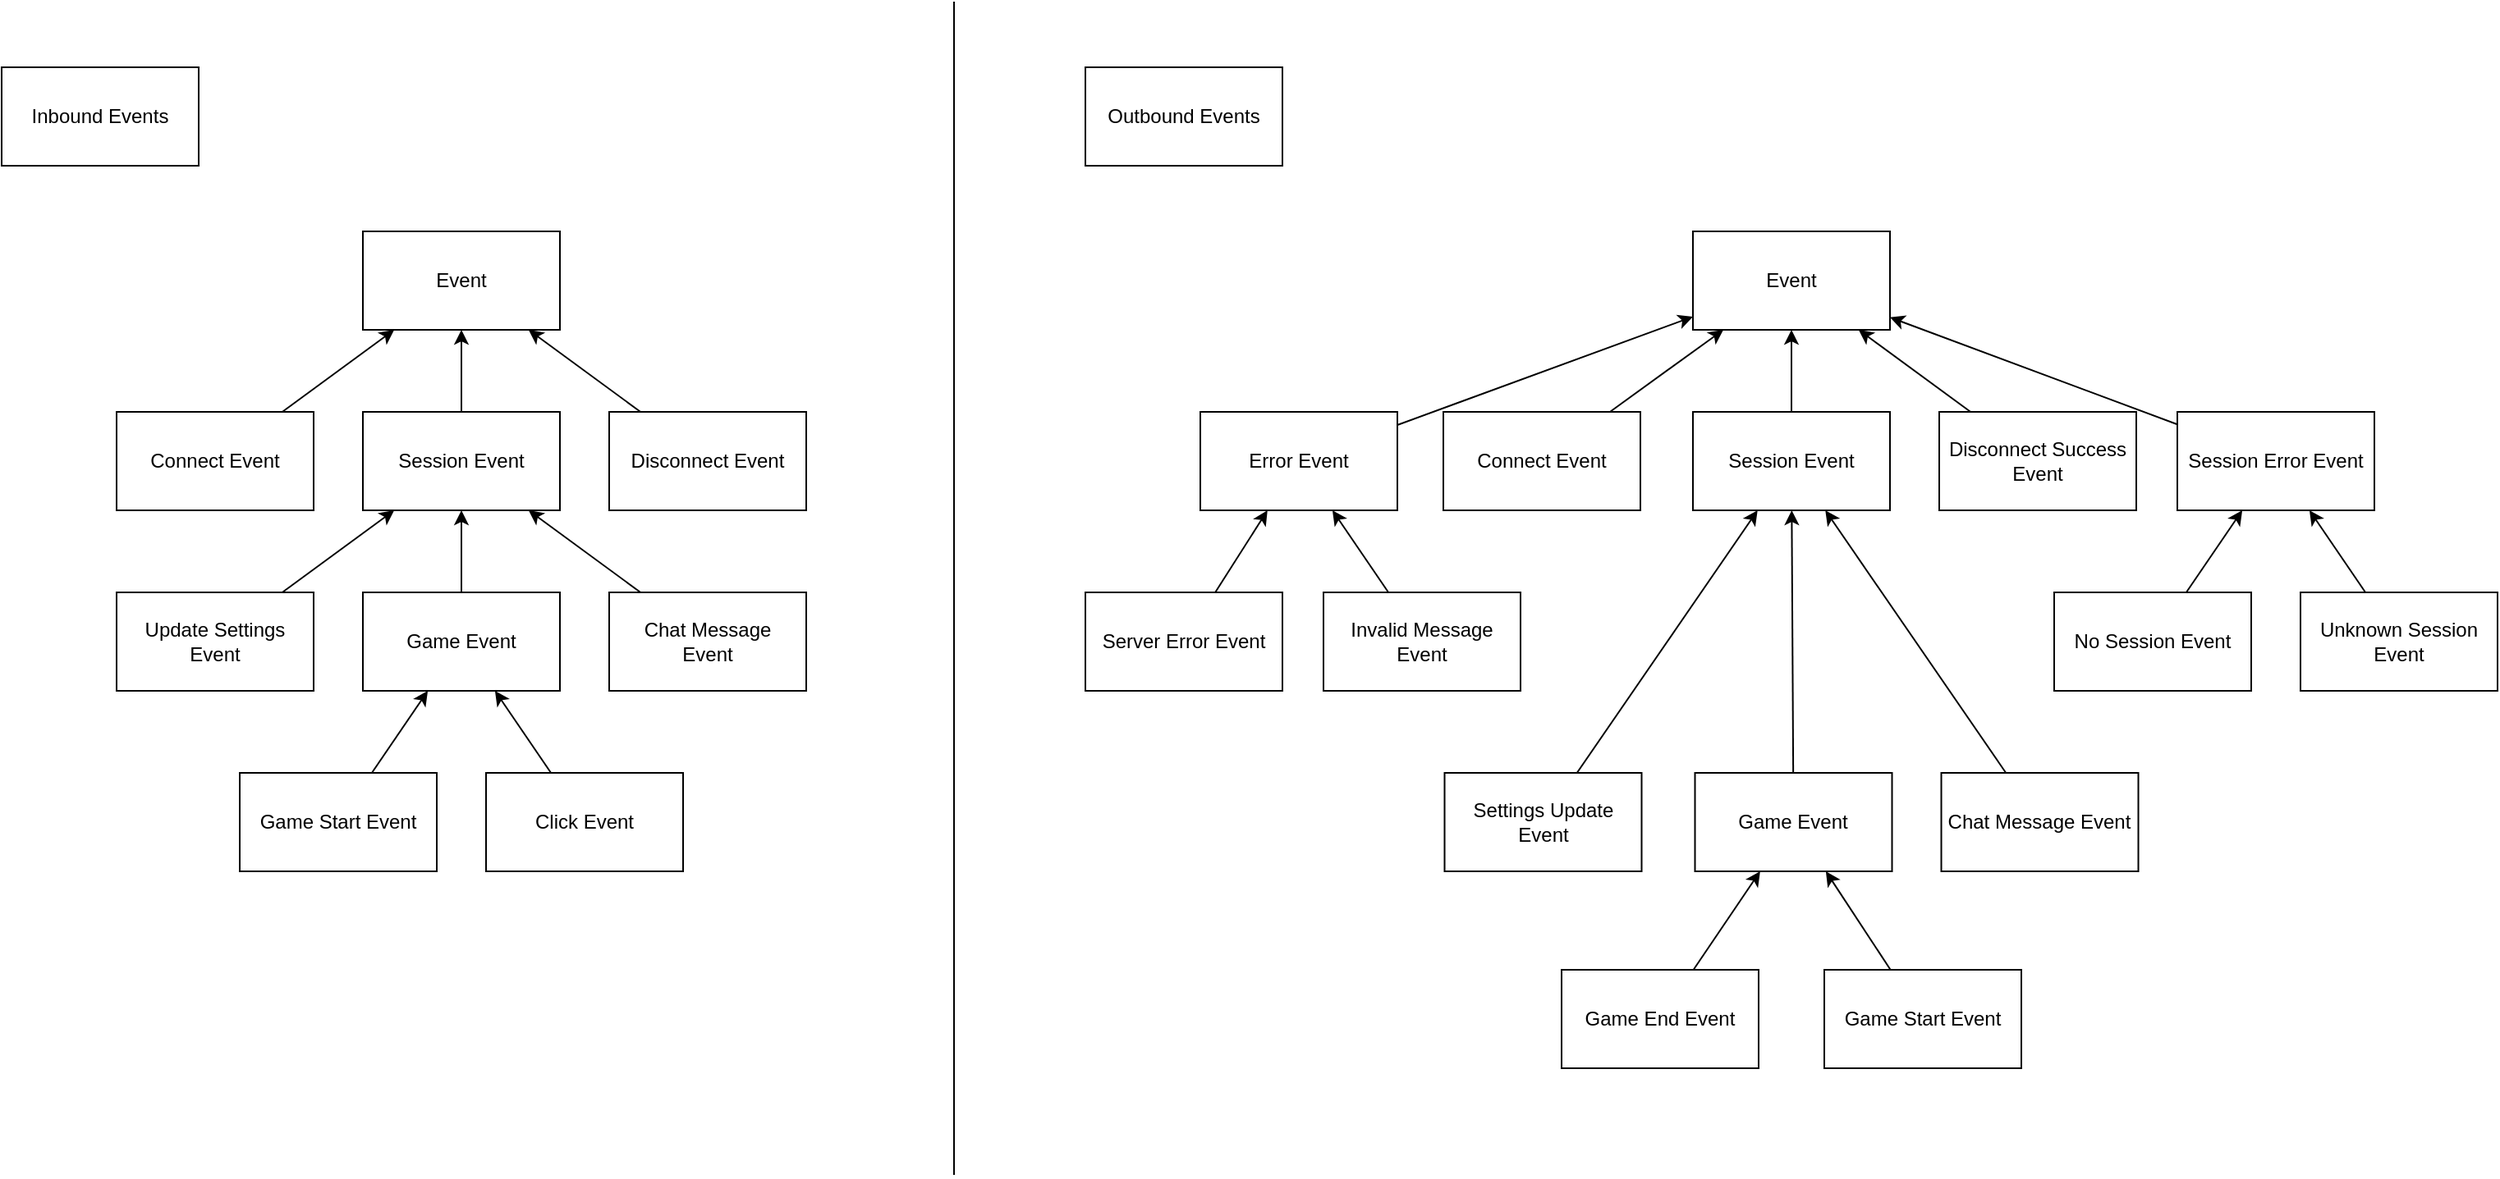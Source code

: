 <mxfile version="24.8.8">
  <diagram id="O19IeBYHLnavWad0S3-A" name="Page-1">
    <mxGraphModel dx="1121" dy="1051" grid="1" gridSize="10" guides="1" tooltips="1" connect="1" arrows="1" fold="1" page="1" pageScale="1" pageWidth="800" pageHeight="800" math="0" shadow="0">
      <root>
        <mxCell id="0" />
        <mxCell id="1" parent="0" />
        <mxCell id="MBT1y_pQEVm0Yut7TZI4-49" value="" style="endArrow=classic;html=1;rounded=0;" edge="1" parent="1" source="MBT1y_pQEVm0Yut7TZI4-44" target="MBT1y_pQEVm0Yut7TZI4-22">
          <mxGeometry width="50" height="50" relative="1" as="geometry">
            <mxPoint x="2070" y="550" as="sourcePoint" />
            <mxPoint x="1958" y="360" as="targetPoint" />
          </mxGeometry>
        </mxCell>
        <mxCell id="RfX00L0ss7I2LWjoT78T-9" value="Event" style="rounded=0;whiteSpace=wrap;html=1;" parent="1" vertex="1">
          <mxGeometry x="1060" y="180" width="120" height="60" as="geometry" />
        </mxCell>
        <mxCell id="RfX00L0ss7I2LWjoT78T-13" style="rounded=0;orthogonalLoop=1;jettySize=auto;html=1;" parent="1" source="RfX00L0ss7I2LWjoT78T-10" target="RfX00L0ss7I2LWjoT78T-9" edge="1">
          <mxGeometry relative="1" as="geometry" />
        </mxCell>
        <mxCell id="RfX00L0ss7I2LWjoT78T-10" value="Connect Event" style="rounded=0;whiteSpace=wrap;html=1;" parent="1" vertex="1">
          <mxGeometry x="910" y="290" width="120" height="60" as="geometry" />
        </mxCell>
        <mxCell id="RfX00L0ss7I2LWjoT78T-15" style="rounded=0;orthogonalLoop=1;jettySize=auto;html=1;" parent="1" source="RfX00L0ss7I2LWjoT78T-11" target="RfX00L0ss7I2LWjoT78T-9" edge="1">
          <mxGeometry relative="1" as="geometry" />
        </mxCell>
        <mxCell id="RfX00L0ss7I2LWjoT78T-11" value="Disconnect Event" style="rounded=0;whiteSpace=wrap;html=1;" parent="1" vertex="1">
          <mxGeometry x="1210" y="290" width="120" height="60" as="geometry" />
        </mxCell>
        <mxCell id="RfX00L0ss7I2LWjoT78T-14" style="rounded=0;orthogonalLoop=1;jettySize=auto;html=1;" parent="1" source="RfX00L0ss7I2LWjoT78T-12" target="RfX00L0ss7I2LWjoT78T-9" edge="1">
          <mxGeometry relative="1" as="geometry" />
        </mxCell>
        <mxCell id="RfX00L0ss7I2LWjoT78T-12" value="Session Event" style="rounded=0;whiteSpace=wrap;html=1;" parent="1" vertex="1">
          <mxGeometry x="1060" y="290" width="120" height="60" as="geometry" />
        </mxCell>
        <mxCell id="RfX00L0ss7I2LWjoT78T-17" value="Update Settings Event" style="rounded=0;whiteSpace=wrap;html=1;" parent="1" vertex="1">
          <mxGeometry x="910" y="400" width="120" height="60" as="geometry" />
        </mxCell>
        <mxCell id="RfX00L0ss7I2LWjoT78T-18" value="Game Start Event" style="rounded=0;whiteSpace=wrap;html=1;" parent="1" vertex="1">
          <mxGeometry x="985" y="510" width="120" height="60" as="geometry" />
        </mxCell>
        <mxCell id="RfX00L0ss7I2LWjoT78T-19" value="Chat Message&lt;div&gt;Event&lt;/div&gt;" style="rounded=0;whiteSpace=wrap;html=1;" parent="1" vertex="1">
          <mxGeometry x="1210" y="400" width="120" height="60" as="geometry" />
        </mxCell>
        <mxCell id="RfX00L0ss7I2LWjoT78T-20" value="Game Event" style="rounded=0;whiteSpace=wrap;html=1;" parent="1" vertex="1">
          <mxGeometry x="1060" y="400" width="120" height="60" as="geometry" />
        </mxCell>
        <mxCell id="RfX00L0ss7I2LWjoT78T-21" value="" style="endArrow=classic;html=1;rounded=0;" parent="1" source="RfX00L0ss7I2LWjoT78T-18" target="RfX00L0ss7I2LWjoT78T-20" edge="1">
          <mxGeometry width="50" height="50" relative="1" as="geometry">
            <mxPoint x="1540" y="440" as="sourcePoint" />
            <mxPoint x="1590" y="390" as="targetPoint" />
          </mxGeometry>
        </mxCell>
        <mxCell id="RfX00L0ss7I2LWjoT78T-24" value="" style="endArrow=classic;html=1;rounded=0;" parent="1" source="RfX00L0ss7I2LWjoT78T-19" target="RfX00L0ss7I2LWjoT78T-12" edge="1">
          <mxGeometry width="50" height="50" relative="1" as="geometry">
            <mxPoint x="1350" y="372" as="sourcePoint" />
            <mxPoint x="1455" y="320" as="targetPoint" />
          </mxGeometry>
        </mxCell>
        <mxCell id="RfX00L0ss7I2LWjoT78T-26" style="rounded=0;orthogonalLoop=1;jettySize=auto;html=1;" parent="1" source="RfX00L0ss7I2LWjoT78T-25" target="RfX00L0ss7I2LWjoT78T-20" edge="1">
          <mxGeometry relative="1" as="geometry" />
        </mxCell>
        <mxCell id="RfX00L0ss7I2LWjoT78T-25" value="Click Event" style="rounded=0;whiteSpace=wrap;html=1;" parent="1" vertex="1">
          <mxGeometry x="1135" y="510" width="120" height="60" as="geometry" />
        </mxCell>
        <mxCell id="RfX00L0ss7I2LWjoT78T-27" value="Inbound Events" style="rounded=0;whiteSpace=wrap;html=1;" parent="1" vertex="1">
          <mxGeometry x="840" y="80" width="120" height="60" as="geometry" />
        </mxCell>
        <mxCell id="RfX00L0ss7I2LWjoT78T-28" value="" style="endArrow=none;html=1;rounded=0;" parent="1" edge="1">
          <mxGeometry width="50" height="50" relative="1" as="geometry">
            <mxPoint x="1420" y="755" as="sourcePoint" />
            <mxPoint x="1420" y="40" as="targetPoint" />
          </mxGeometry>
        </mxCell>
        <mxCell id="MBT1y_pQEVm0Yut7TZI4-1" value="Event" style="rounded=0;whiteSpace=wrap;html=1;" vertex="1" parent="1">
          <mxGeometry x="1870" y="180" width="120" height="60" as="geometry" />
        </mxCell>
        <mxCell id="MBT1y_pQEVm0Yut7TZI4-3" value="Server Error Event" style="rounded=0;whiteSpace=wrap;html=1;" vertex="1" parent="1">
          <mxGeometry x="1500" y="400" width="120" height="60" as="geometry" />
        </mxCell>
        <mxCell id="MBT1y_pQEVm0Yut7TZI4-5" value="Connect Event" style="rounded=0;whiteSpace=wrap;html=1;" vertex="1" parent="1">
          <mxGeometry x="1718" y="290" width="120" height="60" as="geometry" />
        </mxCell>
        <mxCell id="MBT1y_pQEVm0Yut7TZI4-7" value="Invalid Message Event" style="rounded=0;whiteSpace=wrap;html=1;" vertex="1" parent="1">
          <mxGeometry x="1645" y="400" width="120" height="60" as="geometry" />
        </mxCell>
        <mxCell id="MBT1y_pQEVm0Yut7TZI4-18" value="Outbound Events" style="rounded=0;whiteSpace=wrap;html=1;" vertex="1" parent="1">
          <mxGeometry x="1500" y="80" width="120" height="60" as="geometry" />
        </mxCell>
        <mxCell id="MBT1y_pQEVm0Yut7TZI4-19" value="Disconnect Success Event" style="rounded=0;whiteSpace=wrap;html=1;" vertex="1" parent="1">
          <mxGeometry x="2020" y="290" width="120" height="60" as="geometry" />
        </mxCell>
        <mxCell id="MBT1y_pQEVm0Yut7TZI4-20" value="No Session Event" style="rounded=0;whiteSpace=wrap;html=1;" vertex="1" parent="1">
          <mxGeometry x="2090" y="400" width="120" height="60" as="geometry" />
        </mxCell>
        <mxCell id="MBT1y_pQEVm0Yut7TZI4-21" value="Unknown Session Event" style="rounded=0;whiteSpace=wrap;html=1;" vertex="1" parent="1">
          <mxGeometry x="2240" y="400" width="120" height="60" as="geometry" />
        </mxCell>
        <mxCell id="MBT1y_pQEVm0Yut7TZI4-22" value="Session Event" style="rounded=0;whiteSpace=wrap;html=1;" vertex="1" parent="1">
          <mxGeometry x="1870" y="290" width="120" height="60" as="geometry" />
        </mxCell>
        <mxCell id="MBT1y_pQEVm0Yut7TZI4-23" value="Session Error Event" style="rounded=0;whiteSpace=wrap;html=1;" vertex="1" parent="1">
          <mxGeometry x="2165" y="290" width="120" height="60" as="geometry" />
        </mxCell>
        <mxCell id="MBT1y_pQEVm0Yut7TZI4-26" value="Error Event" style="rounded=0;whiteSpace=wrap;html=1;" vertex="1" parent="1">
          <mxGeometry x="1570" y="290" width="120" height="60" as="geometry" />
        </mxCell>
        <mxCell id="MBT1y_pQEVm0Yut7TZI4-27" value="" style="endArrow=classic;html=1;rounded=0;" edge="1" parent="1" source="MBT1y_pQEVm0Yut7TZI4-26" target="MBT1y_pQEVm0Yut7TZI4-1">
          <mxGeometry width="50" height="50" relative="1" as="geometry">
            <mxPoint x="2030" y="330" as="sourcePoint" />
            <mxPoint x="2080" y="280" as="targetPoint" />
          </mxGeometry>
        </mxCell>
        <mxCell id="MBT1y_pQEVm0Yut7TZI4-28" value="" style="endArrow=classic;html=1;rounded=0;" edge="1" parent="1" source="MBT1y_pQEVm0Yut7TZI4-5" target="MBT1y_pQEVm0Yut7TZI4-1">
          <mxGeometry width="50" height="50" relative="1" as="geometry">
            <mxPoint x="1700" y="304" as="sourcePoint" />
            <mxPoint x="1880" y="226" as="targetPoint" />
          </mxGeometry>
        </mxCell>
        <mxCell id="MBT1y_pQEVm0Yut7TZI4-32" value="" style="endArrow=classic;html=1;rounded=0;" edge="1" parent="1" source="MBT1y_pQEVm0Yut7TZI4-3" target="MBT1y_pQEVm0Yut7TZI4-26">
          <mxGeometry width="50" height="50" relative="1" as="geometry">
            <mxPoint x="2180" y="304" as="sourcePoint" />
            <mxPoint x="2000" y="226" as="targetPoint" />
          </mxGeometry>
        </mxCell>
        <mxCell id="MBT1y_pQEVm0Yut7TZI4-33" value="" style="endArrow=classic;html=1;rounded=0;" edge="1" parent="1" source="MBT1y_pQEVm0Yut7TZI4-7" target="MBT1y_pQEVm0Yut7TZI4-26">
          <mxGeometry width="50" height="50" relative="1" as="geometry">
            <mxPoint x="1585" y="410" as="sourcePoint" />
            <mxPoint x="1620" y="360" as="targetPoint" />
          </mxGeometry>
        </mxCell>
        <mxCell id="MBT1y_pQEVm0Yut7TZI4-34" value="" style="endArrow=classic;html=1;rounded=0;" edge="1" parent="1" source="MBT1y_pQEVm0Yut7TZI4-20" target="MBT1y_pQEVm0Yut7TZI4-23">
          <mxGeometry width="50" height="50" relative="1" as="geometry">
            <mxPoint x="1695" y="410" as="sourcePoint" />
            <mxPoint x="1660" y="360" as="targetPoint" />
          </mxGeometry>
        </mxCell>
        <mxCell id="MBT1y_pQEVm0Yut7TZI4-35" value="" style="endArrow=classic;html=1;rounded=0;" edge="1" parent="1" source="MBT1y_pQEVm0Yut7TZI4-21" target="MBT1y_pQEVm0Yut7TZI4-23">
          <mxGeometry width="50" height="50" relative="1" as="geometry">
            <mxPoint x="2035" y="410" as="sourcePoint" />
            <mxPoint x="2070" y="360" as="targetPoint" />
          </mxGeometry>
        </mxCell>
        <mxCell id="MBT1y_pQEVm0Yut7TZI4-37" value="" style="endArrow=classic;html=1;rounded=0;" edge="1" parent="1" source="MBT1y_pQEVm0Yut7TZI4-22" target="MBT1y_pQEVm0Yut7TZI4-1">
          <mxGeometry width="50" height="50" relative="1" as="geometry">
            <mxPoint x="1829" y="300" as="sourcePoint" />
            <mxPoint x="1899" y="250" as="targetPoint" />
          </mxGeometry>
        </mxCell>
        <mxCell id="MBT1y_pQEVm0Yut7TZI4-38" value="" style="endArrow=classic;html=1;rounded=0;" edge="1" parent="1" source="MBT1y_pQEVm0Yut7TZI4-19" target="MBT1y_pQEVm0Yut7TZI4-1">
          <mxGeometry width="50" height="50" relative="1" as="geometry">
            <mxPoint x="1940" y="300" as="sourcePoint" />
            <mxPoint x="1940" y="250" as="targetPoint" />
          </mxGeometry>
        </mxCell>
        <mxCell id="MBT1y_pQEVm0Yut7TZI4-39" value="" style="endArrow=classic;html=1;rounded=0;" edge="1" parent="1" source="MBT1y_pQEVm0Yut7TZI4-23" target="MBT1y_pQEVm0Yut7TZI4-1">
          <mxGeometry width="50" height="50" relative="1" as="geometry">
            <mxPoint x="2049" y="300" as="sourcePoint" />
            <mxPoint x="1981" y="250" as="targetPoint" />
          </mxGeometry>
        </mxCell>
        <mxCell id="MBT1y_pQEVm0Yut7TZI4-40" value="Settings Update Event" style="rounded=0;whiteSpace=wrap;html=1;" vertex="1" parent="1">
          <mxGeometry x="1718.75" y="510" width="120" height="60" as="geometry" />
        </mxCell>
        <mxCell id="MBT1y_pQEVm0Yut7TZI4-41" value="Game Start Event" style="rounded=0;whiteSpace=wrap;html=1;" vertex="1" parent="1">
          <mxGeometry x="1950" y="630" width="120" height="60" as="geometry" />
        </mxCell>
        <mxCell id="MBT1y_pQEVm0Yut7TZI4-42" value="Game Event" style="rounded=0;whiteSpace=wrap;html=1;" vertex="1" parent="1">
          <mxGeometry x="1871.25" y="510" width="120" height="60" as="geometry" />
        </mxCell>
        <mxCell id="MBT1y_pQEVm0Yut7TZI4-43" value="Game End Event" style="rounded=0;whiteSpace=wrap;html=1;" vertex="1" parent="1">
          <mxGeometry x="1790" y="630" width="120" height="60" as="geometry" />
        </mxCell>
        <mxCell id="MBT1y_pQEVm0Yut7TZI4-44" value="Chat Message Event" style="rounded=0;whiteSpace=wrap;html=1;" vertex="1" parent="1">
          <mxGeometry x="2021.25" y="510" width="120" height="60" as="geometry" />
        </mxCell>
        <mxCell id="MBT1y_pQEVm0Yut7TZI4-46" value="" style="endArrow=classic;html=1;rounded=0;" edge="1" parent="1" source="MBT1y_pQEVm0Yut7TZI4-40" target="MBT1y_pQEVm0Yut7TZI4-22">
          <mxGeometry width="50" height="50" relative="1" as="geometry">
            <mxPoint x="1674" y="550" as="sourcePoint" />
            <mxPoint x="1904" y="360" as="targetPoint" />
          </mxGeometry>
        </mxCell>
        <mxCell id="MBT1y_pQEVm0Yut7TZI4-47" value="" style="endArrow=classic;html=1;rounded=0;" edge="1" parent="1" source="MBT1y_pQEVm0Yut7TZI4-42" target="MBT1y_pQEVm0Yut7TZI4-22">
          <mxGeometry width="50" height="50" relative="1" as="geometry">
            <mxPoint x="1806" y="550" as="sourcePoint" />
            <mxPoint x="1922" y="360" as="targetPoint" />
          </mxGeometry>
        </mxCell>
        <mxCell id="MBT1y_pQEVm0Yut7TZI4-50" value="" style="endArrow=classic;html=1;rounded=0;" edge="1" parent="1" source="RfX00L0ss7I2LWjoT78T-20" target="RfX00L0ss7I2LWjoT78T-12">
          <mxGeometry width="50" height="50" relative="1" as="geometry">
            <mxPoint x="1239" y="410" as="sourcePoint" />
            <mxPoint x="1171" y="360" as="targetPoint" />
          </mxGeometry>
        </mxCell>
        <mxCell id="MBT1y_pQEVm0Yut7TZI4-51" value="" style="endArrow=classic;html=1;rounded=0;" edge="1" parent="1" source="RfX00L0ss7I2LWjoT78T-17" target="RfX00L0ss7I2LWjoT78T-12">
          <mxGeometry width="50" height="50" relative="1" as="geometry">
            <mxPoint x="1130" y="410" as="sourcePoint" />
            <mxPoint x="1130" y="360" as="targetPoint" />
          </mxGeometry>
        </mxCell>
        <mxCell id="MBT1y_pQEVm0Yut7TZI4-52" value="" style="endArrow=classic;html=1;rounded=0;" edge="1" parent="1" source="MBT1y_pQEVm0Yut7TZI4-43" target="MBT1y_pQEVm0Yut7TZI4-42">
          <mxGeometry width="50" height="50" relative="1" as="geometry">
            <mxPoint x="1809" y="520" as="sourcePoint" />
            <mxPoint x="1919" y="360" as="targetPoint" />
          </mxGeometry>
        </mxCell>
        <mxCell id="MBT1y_pQEVm0Yut7TZI4-53" value="" style="endArrow=classic;html=1;rounded=0;" edge="1" parent="1" source="MBT1y_pQEVm0Yut7TZI4-41" target="MBT1y_pQEVm0Yut7TZI4-42">
          <mxGeometry width="50" height="50" relative="1" as="geometry">
            <mxPoint x="1880" y="640" as="sourcePoint" />
            <mxPoint x="1921" y="580" as="targetPoint" />
          </mxGeometry>
        </mxCell>
      </root>
    </mxGraphModel>
  </diagram>
</mxfile>
